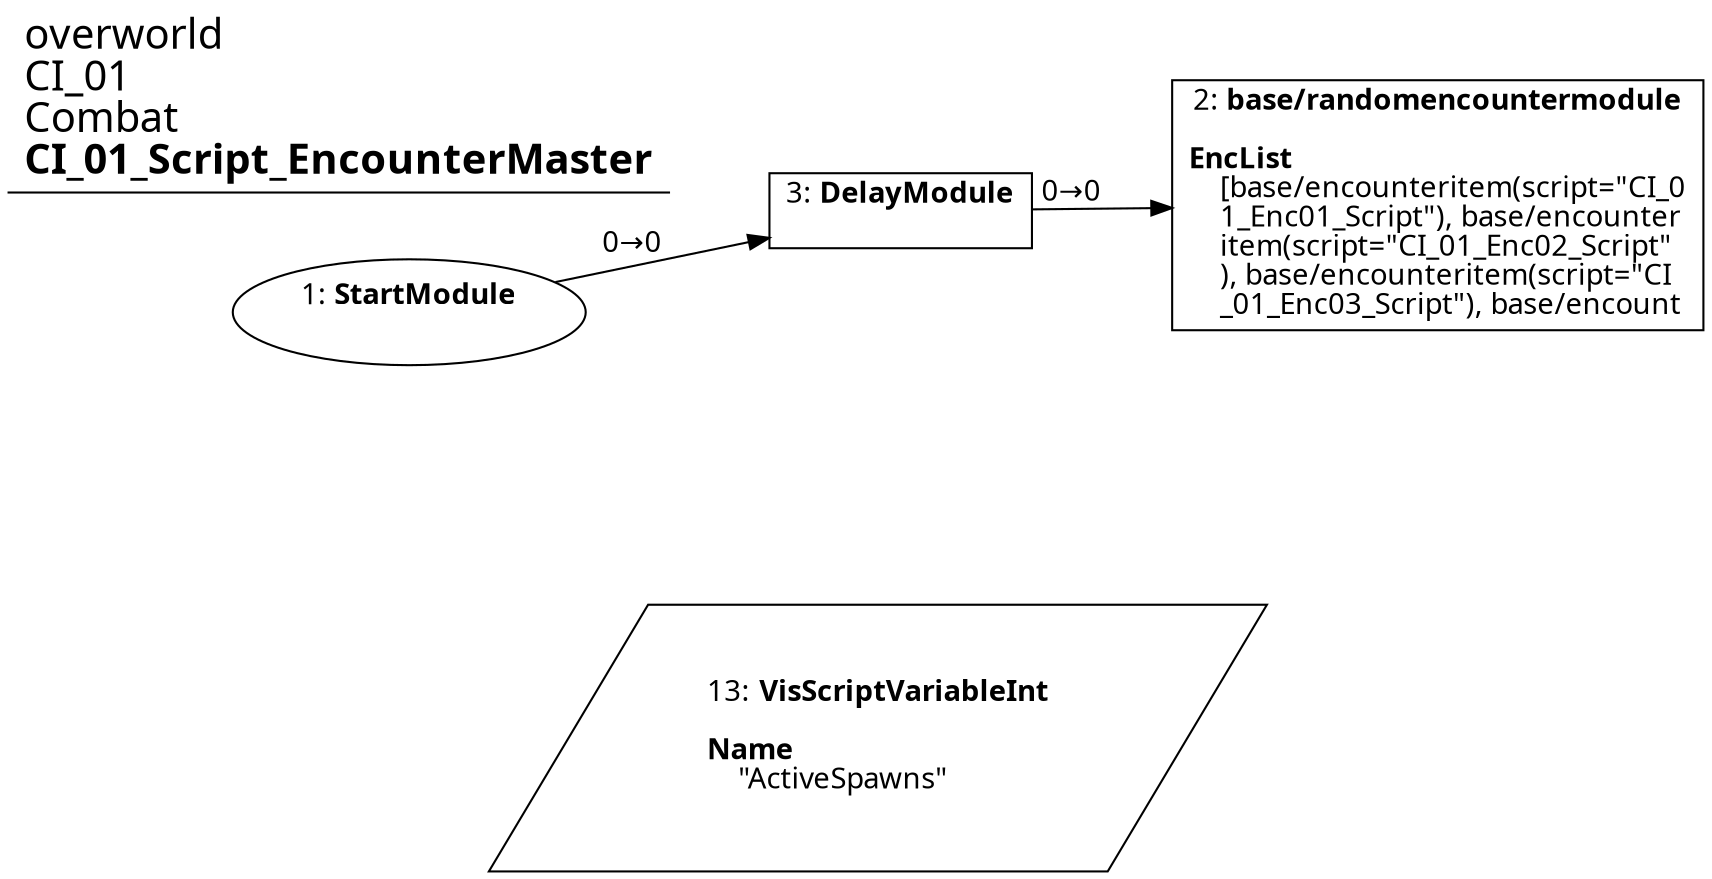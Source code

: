 digraph {
    layout = fdp;
    overlap = prism;
    sep = "+16";
    splines = spline;

    node [ shape = box ];

    graph [ fontname = "Segoe UI" ];
    node [ fontname = "Segoe UI" ];
    edge [ fontname = "Segoe UI" ];

    1 [ label = <1: <b>StartModule</b><br/><br/>> ];
    1 [ shape = oval ]
    1 [ pos = "0.246,-0.14400001!" ];
    1 -> 3 [ label = "0→0" ];

    2 [ label = <2: <b>base/randomencountermodule</b><br/><br/><b>EncList</b><br align="left"/>    [base/encounteritem(script=&quot;CI_0<br align="left"/>    1_Enc01_Script&quot;), base/encounter<br align="left"/>    item(script=&quot;CI_01_Enc02_Script&quot;<br align="left"/>    ), base/encounteritem(script=&quot;CI<br align="left"/>    _01_Enc03_Script&quot;), base/encount<br align="left"/>> ];
    2 [ pos = "0.64100003,-0.142!" ];

    3 [ label = <3: <b>DelayModule</b><br/><br/>> ];
    3 [ pos = "0.43600002,-0.14400001!" ];
    3 -> 2 [ label = "0→0" ];

    13 [ label = <13: <b>VisScriptVariableInt</b><br/><br/><b>Name</b><br align="left"/>    &quot;ActiveSpawns&quot;<br align="left"/>> ];
    13 [ shape = parallelogram ]
    13 [ pos = "0.432,-0.34100002!" ];

    title [ pos = "0.245,-0.141!" ];
    title [ shape = underline ];
    title [ label = <<font point-size="20">overworld<br align="left"/>CI_01<br align="left"/>Combat<br align="left"/><b>CI_01_Script_EncounterMaster</b><br align="left"/></font>> ];
}

